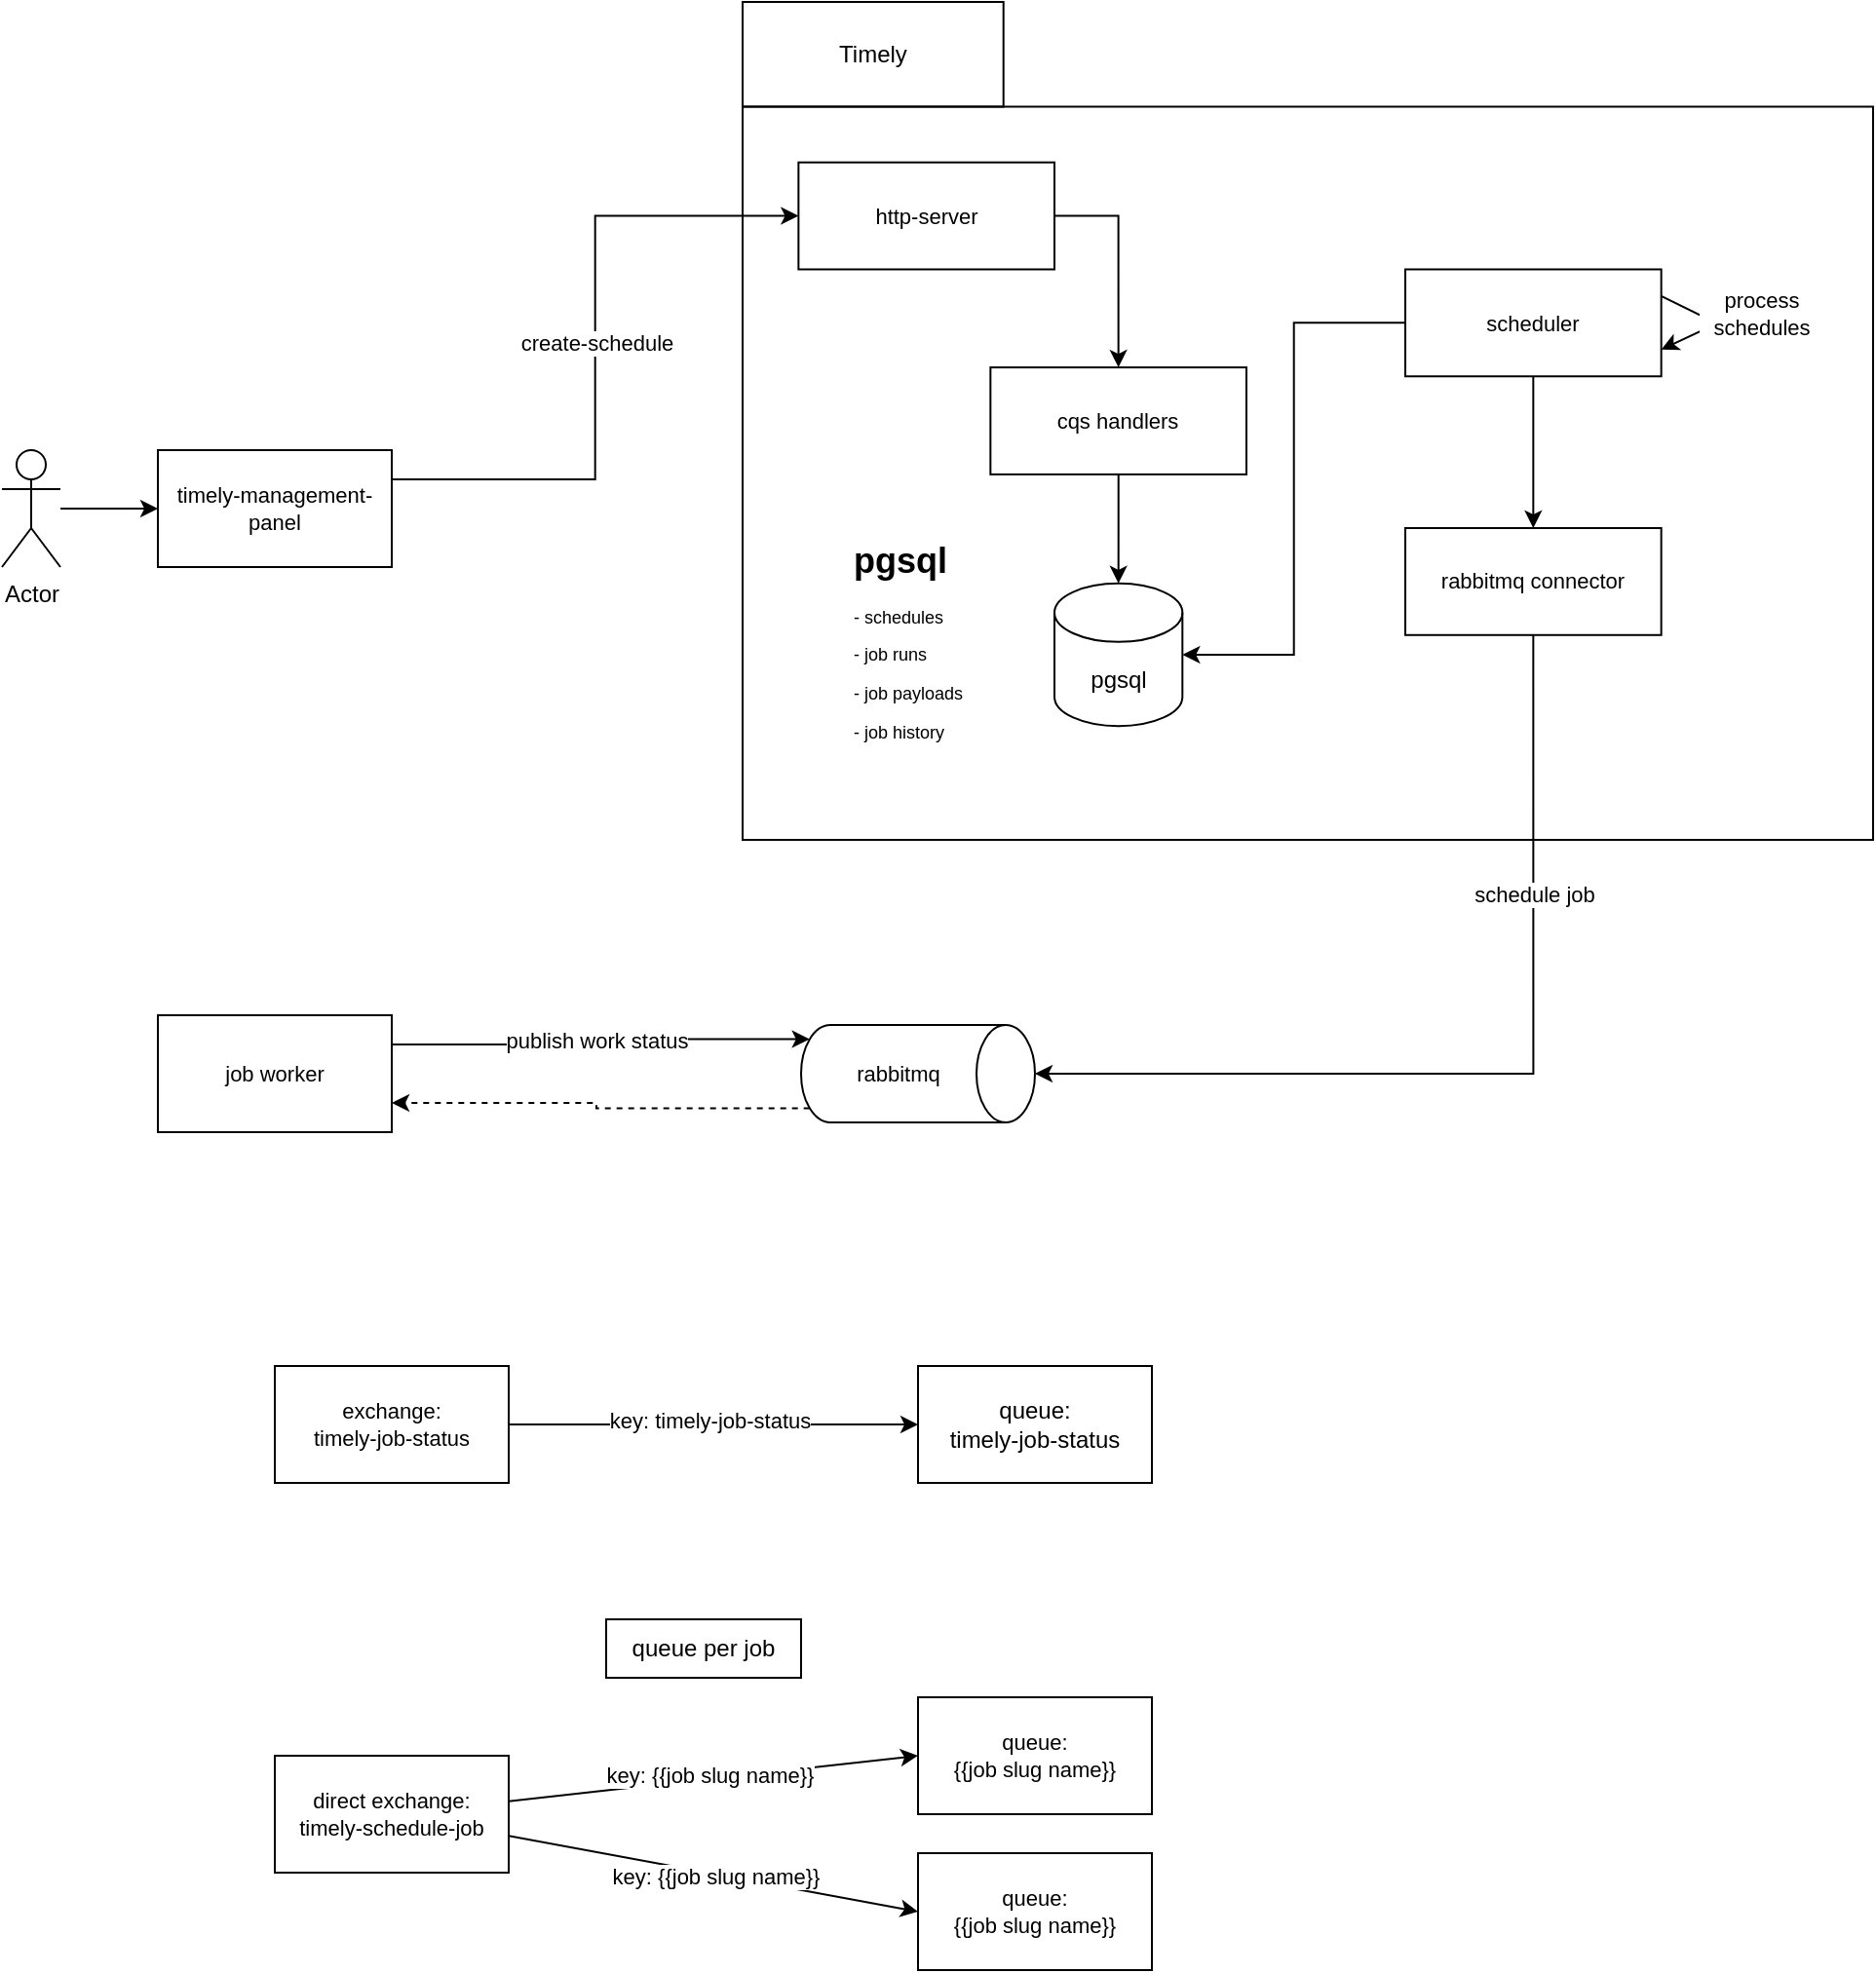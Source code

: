 <mxfile>
    <diagram id="3lQZYn48X0rW2t_yjUFa" name="Page-1">
        <mxGraphModel dx="814" dy="542" grid="1" gridSize="10" guides="1" tooltips="1" connect="1" arrows="1" fold="1" page="1" pageScale="1" pageWidth="850" pageHeight="1100" math="0" shadow="0">
            <root>
                <mxCell id="0"/>
                <mxCell id="1" parent="0"/>
                <mxCell id="7" style="edgeStyle=orthogonalEdgeStyle;html=1;rounded=0;curved=0;entryX=0;entryY=0.5;entryDx=0;entryDy=0;exitX=1;exitY=0.25;exitDx=0;exitDy=0;" parent="1" source="2" target="11" edge="1">
                    <mxGeometry relative="1" as="geometry">
                        <mxPoint x="510" y="364.399" as="targetPoint"/>
                        <mxPoint x="370" y="359.999" as="sourcePoint"/>
                    </mxGeometry>
                </mxCell>
                <mxCell id="13" value="create-schedule" style="edgeLabel;html=1;align=center;verticalAlign=middle;resizable=0;points=[];" parent="7" vertex="1" connectable="0">
                    <mxGeometry x="0.017" relative="1" as="geometry">
                        <mxPoint as="offset"/>
                    </mxGeometry>
                </mxCell>
                <mxCell id="2" value="timely-management-panel" style="rounded=0;whiteSpace=wrap;html=1;fontSize=11;" parent="1" vertex="1">
                    <mxGeometry x="210" y="290" width="120" height="60" as="geometry"/>
                </mxCell>
                <mxCell id="6" style="edgeStyle=none;html=1;entryX=0;entryY=0.5;entryDx=0;entryDy=0;" parent="1" source="3" target="2" edge="1">
                    <mxGeometry relative="1" as="geometry"/>
                </mxCell>
                <mxCell id="3" value="Actor" style="shape=umlActor;verticalLabelPosition=bottom;verticalAlign=top;html=1;outlineConnect=0;" parent="1" vertex="1">
                    <mxGeometry x="130" y="290" width="30" height="60" as="geometry"/>
                </mxCell>
                <mxCell id="10" value="" style="group" parent="1" vertex="1" connectable="0">
                    <mxGeometry x="510" y="60" width="580" height="430" as="geometry"/>
                </mxCell>
                <mxCell id="8" value="" style="rounded=0;whiteSpace=wrap;html=1;fontSize=11;labelBackgroundColor=none;textOpacity=0;glass=0;fillColor=none;" parent="10" vertex="1">
                    <mxGeometry y="53.75" width="580" height="376.25" as="geometry"/>
                </mxCell>
                <mxCell id="9" value="Timely" style="text;html=1;align=center;verticalAlign=middle;whiteSpace=wrap;rounded=0;strokeColor=default;" parent="10" vertex="1">
                    <mxGeometry width="133.846" height="53.75" as="geometry"/>
                </mxCell>
                <mxCell id="11" value="http-server" style="rounded=0;whiteSpace=wrap;html=1;fontSize=11;" parent="10" vertex="1">
                    <mxGeometry x="28.68" y="82.34" width="131.321" height="54.894" as="geometry"/>
                </mxCell>
                <mxCell id="14" value="scheduler" style="rounded=0;whiteSpace=wrap;html=1;fontSize=11;" parent="10" vertex="1">
                    <mxGeometry x="340.005" y="137.234" width="131.321" height="54.894" as="geometry"/>
                </mxCell>
                <mxCell id="15" value="pgsql" style="shape=cylinder3;whiteSpace=wrap;html=1;boundedLbl=1;backgroundOutline=1;size=15;" parent="10" vertex="1">
                    <mxGeometry x="160.0" y="298.4" width="65.66" height="73.191" as="geometry"/>
                </mxCell>
                <mxCell id="16" style="edgeStyle=orthogonalEdgeStyle;html=1;entryX=0.5;entryY=0;entryDx=0;entryDy=0;rounded=0;curved=0;exitX=1;exitY=0.5;exitDx=0;exitDy=0;" parent="10" source="11" target="18" edge="1">
                    <mxGeometry relative="1" as="geometry"/>
                </mxCell>
                <mxCell id="17" style="edgeStyle=orthogonalEdgeStyle;shape=connector;curved=0;rounded=0;html=1;entryX=1;entryY=0.5;entryDx=0;entryDy=0;entryPerimeter=0;strokeColor=default;align=center;verticalAlign=middle;fontFamily=Helvetica;fontSize=11;fontColor=default;labelBackgroundColor=default;endArrow=classic;" parent="10" source="14" target="15" edge="1">
                    <mxGeometry relative="1" as="geometry"/>
                </mxCell>
                <mxCell id="18" value="cqs handlers" style="rounded=0;whiteSpace=wrap;html=1;fontSize=11;" parent="10" vertex="1">
                    <mxGeometry x="127.17" y="187.55" width="131.321" height="54.894" as="geometry"/>
                </mxCell>
                <mxCell id="19" style="edgeStyle=orthogonalEdgeStyle;shape=connector;curved=0;rounded=0;html=1;entryX=0.5;entryY=0;entryDx=0;entryDy=0;entryPerimeter=0;strokeColor=default;align=center;verticalAlign=middle;fontFamily=Helvetica;fontSize=11;fontColor=default;labelBackgroundColor=default;endArrow=classic;" parent="10" source="18" target="15" edge="1">
                    <mxGeometry relative="1" as="geometry"/>
                </mxCell>
                <mxCell id="36" value="rabbitmq connector" style="rounded=0;whiteSpace=wrap;html=1;fontSize=11;" parent="10" vertex="1">
                    <mxGeometry x="340.005" y="269.996" width="131.321" height="54.894" as="geometry"/>
                </mxCell>
                <mxCell id="37" style="edgeStyle=none;html=1;entryX=0.5;entryY=0;entryDx=0;entryDy=0;" parent="10" source="14" target="36" edge="1">
                    <mxGeometry relative="1" as="geometry"/>
                </mxCell>
                <mxCell id="45" style="edgeStyle=orthogonalEdgeStyle;shape=connector;rounded=0;html=1;exitX=1;exitY=0.25;exitDx=0;exitDy=0;entryX=1;entryY=0.75;entryDx=0;entryDy=0;strokeColor=default;align=center;verticalAlign=middle;fontFamily=Helvetica;fontSize=11;fontColor=default;labelBackgroundColor=default;endArrow=classic;" parent="10" source="14" target="14" edge="1">
                    <mxGeometry relative="1" as="geometry">
                        <Array as="points">
                            <mxPoint x="500" y="165"/>
                        </Array>
                    </mxGeometry>
                </mxCell>
                <mxCell id="46" value="process schedules" style="text;html=1;align=center;verticalAlign=middle;whiteSpace=wrap;rounded=0;fontFamily=Helvetica;fontSize=11;fontColor=default;labelBackgroundColor=default;" parent="10" vertex="1">
                    <mxGeometry x="489.996" y="146.383" width="65.66" height="27.447" as="geometry"/>
                </mxCell>
                <mxCell id="51" value="&lt;h1 style=&quot;margin-top: 0px;&quot;&gt;pgsql&lt;/h1&gt;&lt;p&gt;- schedules&lt;/p&gt;&lt;p&gt;- job runs&lt;/p&gt;&lt;p&gt;- job payloads&lt;/p&gt;&lt;p&gt;- job history&lt;/p&gt;" style="text;html=1;whiteSpace=wrap;overflow=hidden;rounded=0;fontFamily=Helvetica;fontSize=9;labelBackgroundColor=none;fillColor=none;" parent="10" vertex="1">
                    <mxGeometry x="55" y="270" width="105" height="130" as="geometry"/>
                </mxCell>
                <mxCell id="20" value="job worker" style="rounded=0;whiteSpace=wrap;html=1;fontSize=11;" parent="1" vertex="1">
                    <mxGeometry x="210" y="580" width="120" height="60" as="geometry"/>
                </mxCell>
                <mxCell id="24" value="" style="group" parent="1" vertex="1" connectable="0">
                    <mxGeometry x="540" y="585" width="120" height="50" as="geometry"/>
                </mxCell>
                <mxCell id="22" value="" style="shape=cylinder3;whiteSpace=wrap;html=1;boundedLbl=1;backgroundOutline=1;size=15;fontFamily=Helvetica;fontSize=11;fontColor=default;labelBackgroundColor=default;rotation=90;" parent="24" vertex="1">
                    <mxGeometry x="35" y="-35" width="50" height="120" as="geometry"/>
                </mxCell>
                <mxCell id="23" value="rabbitmq" style="text;html=1;align=center;verticalAlign=middle;whiteSpace=wrap;rounded=0;fontFamily=Helvetica;fontSize=11;fontColor=default;labelBackgroundColor=default;" parent="24" vertex="1">
                    <mxGeometry x="20" y="10" width="60" height="30" as="geometry"/>
                </mxCell>
                <mxCell id="40" style="edgeStyle=orthogonalEdgeStyle;html=1;entryX=0.5;entryY=0;entryDx=0;entryDy=0;entryPerimeter=0;rounded=0;exitX=0.5;exitY=1;exitDx=0;exitDy=0;" parent="1" source="36" target="22" edge="1">
                    <mxGeometry relative="1" as="geometry"/>
                </mxCell>
                <mxCell id="47" value="schedule job" style="edgeLabel;html=1;align=center;verticalAlign=middle;resizable=0;points=[];fontFamily=Helvetica;fontSize=11;fontColor=default;labelBackgroundColor=default;" parent="40" vertex="1" connectable="0">
                    <mxGeometry x="-0.448" relative="1" as="geometry">
                        <mxPoint as="offset"/>
                    </mxGeometry>
                </mxCell>
                <mxCell id="42" style="edgeStyle=orthogonalEdgeStyle;shape=connector;rounded=0;html=1;entryX=1;entryY=0.75;entryDx=0;entryDy=0;strokeColor=default;align=center;verticalAlign=middle;fontFamily=Helvetica;fontSize=11;fontColor=default;labelBackgroundColor=default;endArrow=classic;dashed=1;exitX=0.855;exitY=1;exitDx=0;exitDy=-4.35;exitPerimeter=0;" parent="1" source="22" target="20" edge="1">
                    <mxGeometry relative="1" as="geometry"/>
                </mxCell>
                <mxCell id="48" style="edgeStyle=orthogonalEdgeStyle;shape=connector;rounded=0;html=1;entryX=0.145;entryY=1;entryDx=0;entryDy=-4.35;entryPerimeter=0;strokeColor=default;align=center;verticalAlign=middle;fontFamily=Helvetica;fontSize=11;fontColor=default;labelBackgroundColor=default;endArrow=classic;exitX=1;exitY=0.25;exitDx=0;exitDy=0;" parent="1" source="20" target="22" edge="1">
                    <mxGeometry relative="1" as="geometry"/>
                </mxCell>
                <mxCell id="49" value="publish work status" style="edgeLabel;html=1;align=center;verticalAlign=middle;resizable=0;points=[];fontFamily=Helvetica;fontSize=11;fontColor=default;labelBackgroundColor=default;" parent="48" vertex="1" connectable="0">
                    <mxGeometry x="-0.014" relative="1" as="geometry">
                        <mxPoint as="offset"/>
                    </mxGeometry>
                </mxCell>
                <mxCell id="52" value="exchange:&lt;div&gt;timely-job-status&lt;/div&gt;" style="rounded=0;whiteSpace=wrap;html=1;fontSize=11;" vertex="1" parent="1">
                    <mxGeometry x="270" y="760" width="120" height="60" as="geometry"/>
                </mxCell>
                <mxCell id="54" style="edgeStyle=none;html=1;exitX=1;exitY=0.5;exitDx=0;exitDy=0;" edge="1" parent="1" source="52" target="55">
                    <mxGeometry relative="1" as="geometry">
                        <mxPoint x="480" y="920" as="targetPoint"/>
                    </mxGeometry>
                </mxCell>
                <mxCell id="56" value="key: timely-job-status" style="edgeLabel;html=1;align=center;verticalAlign=middle;resizable=0;points=[];" vertex="1" connectable="0" parent="54">
                    <mxGeometry x="-0.022" y="2" relative="1" as="geometry">
                        <mxPoint as="offset"/>
                    </mxGeometry>
                </mxCell>
                <mxCell id="58" style="edgeStyle=none;html=1;entryX=0;entryY=0.5;entryDx=0;entryDy=0;" edge="1" parent="1" source="53" target="57">
                    <mxGeometry relative="1" as="geometry"/>
                </mxCell>
                <mxCell id="59" value="key: {{job slug name}}" style="edgeLabel;html=1;align=center;verticalAlign=middle;resizable=0;points=[];" vertex="1" connectable="0" parent="58">
                    <mxGeometry x="-0.015" y="2" relative="1" as="geometry">
                        <mxPoint as="offset"/>
                    </mxGeometry>
                </mxCell>
                <mxCell id="62" style="edgeStyle=none;html=1;entryX=0;entryY=0.5;entryDx=0;entryDy=0;" edge="1" parent="1" source="53" target="61">
                    <mxGeometry relative="1" as="geometry"/>
                </mxCell>
                <mxCell id="64" value="key: {{job slug name}}" style="edgeLabel;html=1;align=center;verticalAlign=middle;resizable=0;points=[];" vertex="1" connectable="0" parent="62">
                    <mxGeometry x="0.005" y="-1" relative="1" as="geometry">
                        <mxPoint as="offset"/>
                    </mxGeometry>
                </mxCell>
                <mxCell id="53" value="direct exchange:&lt;div&gt;timely-schedule-job&lt;/div&gt;" style="rounded=0;whiteSpace=wrap;html=1;fontSize=11;" vertex="1" parent="1">
                    <mxGeometry x="270" y="960" width="120" height="60" as="geometry"/>
                </mxCell>
                <mxCell id="55" value="queue:&lt;div&gt;timely-job-status&lt;/div&gt;" style="rounded=0;whiteSpace=wrap;html=1;" vertex="1" parent="1">
                    <mxGeometry x="600" y="760" width="120" height="60" as="geometry"/>
                </mxCell>
                <mxCell id="57" value="queue:&lt;div&gt;{{job slug name}}&lt;/div&gt;" style="rounded=0;whiteSpace=wrap;html=1;fontSize=11;" vertex="1" parent="1">
                    <mxGeometry x="600" y="930" width="120" height="60" as="geometry"/>
                </mxCell>
                <mxCell id="61" value="queue:&lt;div&gt;{{job slug name}}&lt;/div&gt;" style="rounded=0;whiteSpace=wrap;html=1;fontSize=11;" vertex="1" parent="1">
                    <mxGeometry x="600" y="1010" width="120" height="60" as="geometry"/>
                </mxCell>
                <mxCell id="65" value="queue per job" style="text;html=1;align=center;verticalAlign=middle;whiteSpace=wrap;rounded=0;strokeColor=default;" vertex="1" parent="1">
                    <mxGeometry x="440" y="890" width="100" height="30" as="geometry"/>
                </mxCell>
            </root>
        </mxGraphModel>
    </diagram>
</mxfile>